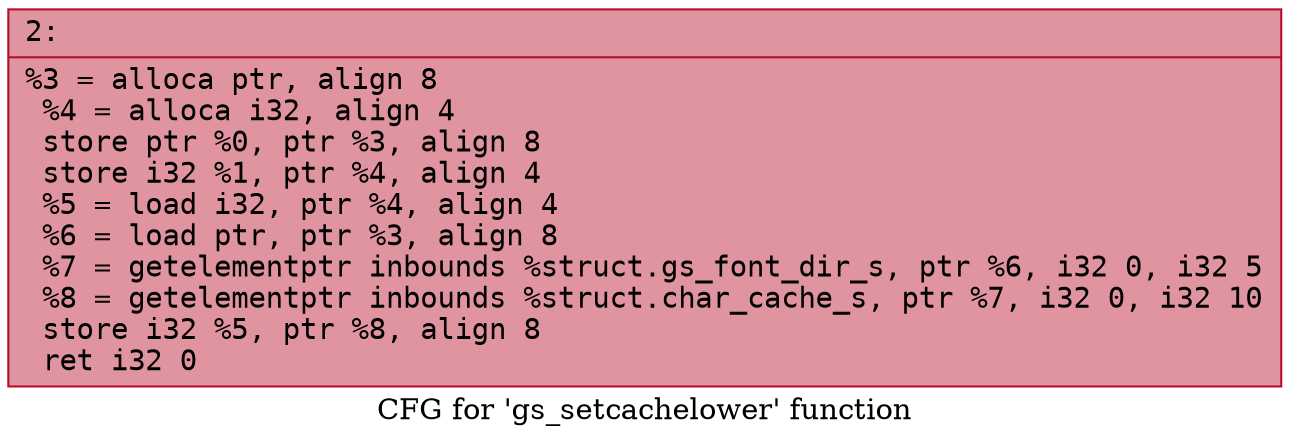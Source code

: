 digraph "CFG for 'gs_setcachelower' function" {
	label="CFG for 'gs_setcachelower' function";

	Node0x6000020112c0 [shape=record,color="#b70d28ff", style=filled, fillcolor="#b70d2870" fontname="Courier",label="{2:\l|  %3 = alloca ptr, align 8\l  %4 = alloca i32, align 4\l  store ptr %0, ptr %3, align 8\l  store i32 %1, ptr %4, align 4\l  %5 = load i32, ptr %4, align 4\l  %6 = load ptr, ptr %3, align 8\l  %7 = getelementptr inbounds %struct.gs_font_dir_s, ptr %6, i32 0, i32 5\l  %8 = getelementptr inbounds %struct.char_cache_s, ptr %7, i32 0, i32 10\l  store i32 %5, ptr %8, align 8\l  ret i32 0\l}"];
}
